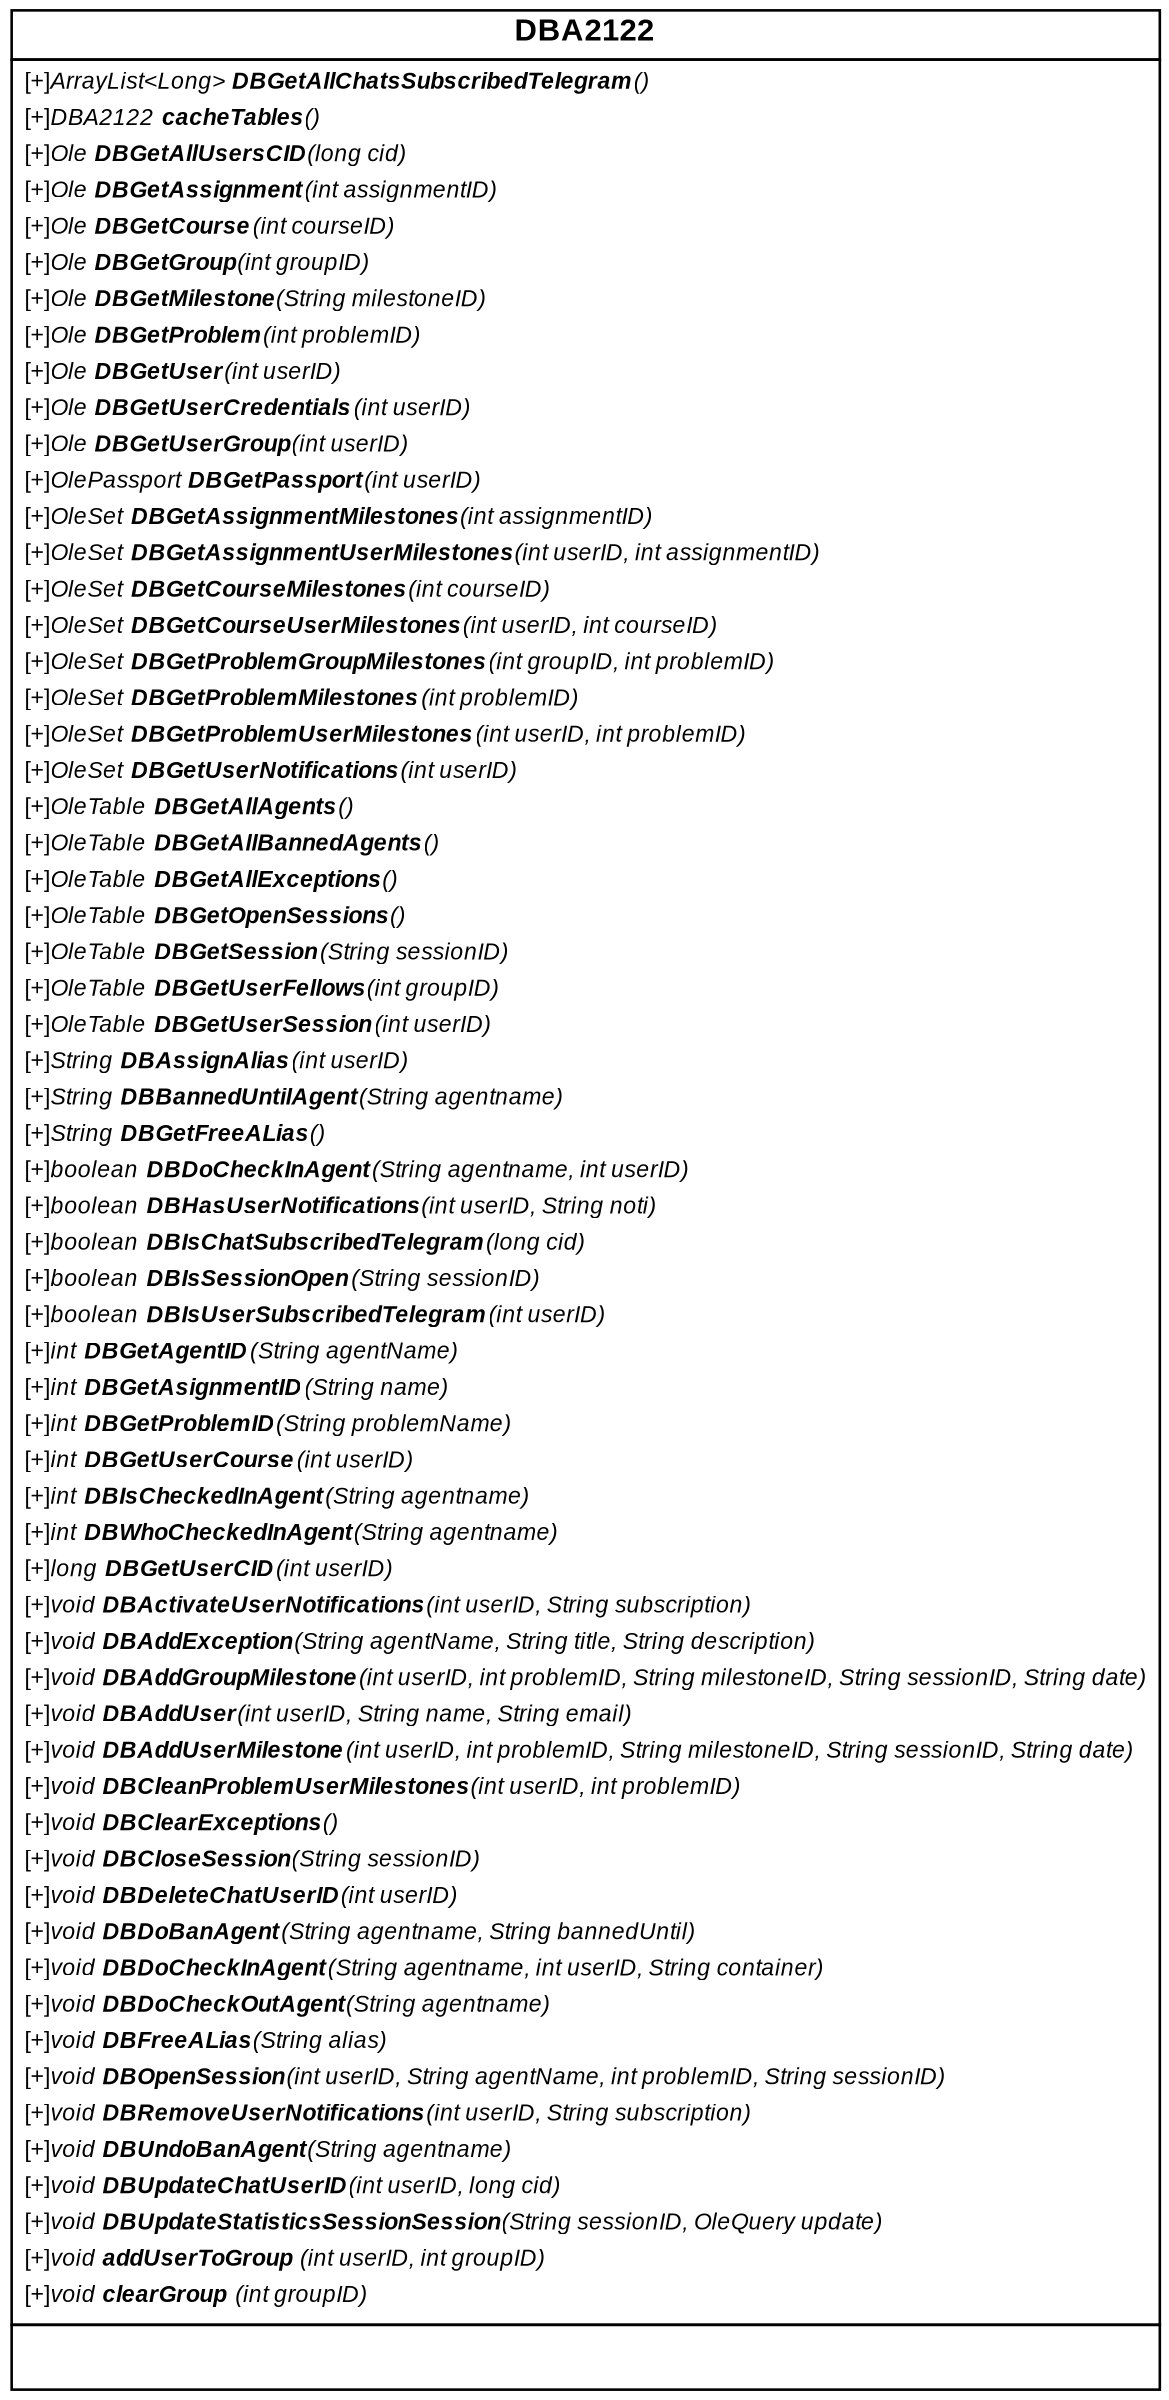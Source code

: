 digraph graphname {
     rankdir="BT"
dpi=600
ratio="fill";
 size="11,16!";
 margin=0;
DBA2122 DBA2122 [shape=plain, label=<<table border="0" cellborder="1" cellspacing="0"><tr><td bgcolor="white"><FONT face="Arial" POINT-SIZE="12"><b>DBA2122</b></FONT></td></tr>
<tr><td><table border="0" cellborder="0" cellspacing="0"><tr><td align="left"><FONT face="Arial" POINT-SIZE= "9">[+]<i>ArrayList&lt;Long&gt; <b>DBGetAllChatsSubscribedTelegram</b>()</i></FONT></td></tr>
<tr><td align="left"><FONT face="Arial" POINT-SIZE= "9">[+]<i>DBA2122 <b>cacheTables</b>()</i></FONT></td></tr>
<tr><td align="left"><FONT face="Arial" POINT-SIZE= "9">[+]<i>Ole <b>DBGetAllUsersCID</b>(long cid)</i></FONT></td></tr>
<tr><td align="left"><FONT face="Arial" POINT-SIZE= "9">[+]<i>Ole <b>DBGetAssignment</b>(int assignmentID)</i></FONT></td></tr>
<tr><td align="left"><FONT face="Arial" POINT-SIZE= "9">[+]<i>Ole <b>DBGetCourse</b>(int courseID)</i></FONT></td></tr>
<tr><td align="left"><FONT face="Arial" POINT-SIZE= "9">[+]<i>Ole <b>DBGetGroup</b>(int groupID)</i></FONT></td></tr>
<tr><td align="left"><FONT face="Arial" POINT-SIZE= "9">[+]<i>Ole <b>DBGetMilestone</b>(String milestoneID)</i></FONT></td></tr>
<tr><td align="left"><FONT face="Arial" POINT-SIZE= "9">[+]<i>Ole <b>DBGetProblem</b>(int problemID)</i></FONT></td></tr>
<tr><td align="left"><FONT face="Arial" POINT-SIZE= "9">[+]<i>Ole <b>DBGetUser</b>(int userID)</i></FONT></td></tr>
<tr><td align="left"><FONT face="Arial" POINT-SIZE= "9">[+]<i>Ole <b>DBGetUserCredentials</b>(int userID)</i></FONT></td></tr>
<tr><td align="left"><FONT face="Arial" POINT-SIZE= "9">[+]<i>Ole <b>DBGetUserGroup</b>(int userID)</i></FONT></td></tr>
<tr><td align="left"><FONT face="Arial" POINT-SIZE= "9">[+]<i>OlePassport <b>DBGetPassport</b>(int userID)</i></FONT></td></tr>
<tr><td align="left"><FONT face="Arial" POINT-SIZE= "9">[+]<i>OleSet <b>DBGetAssignmentMilestones</b>(int assignmentID)</i></FONT></td></tr>
<tr><td align="left"><FONT face="Arial" POINT-SIZE= "9">[+]<i>OleSet <b>DBGetAssignmentUserMilestones</b>(int userID, int assignmentID)</i></FONT></td></tr>
<tr><td align="left"><FONT face="Arial" POINT-SIZE= "9">[+]<i>OleSet <b>DBGetCourseMilestones</b>(int courseID)</i></FONT></td></tr>
<tr><td align="left"><FONT face="Arial" POINT-SIZE= "9">[+]<i>OleSet <b>DBGetCourseUserMilestones</b>(int userID, int courseID)</i></FONT></td></tr>
<tr><td align="left"><FONT face="Arial" POINT-SIZE= "9">[+]<i>OleSet <b>DBGetProblemGroupMilestones</b>(int groupID, int problemID)</i></FONT></td></tr>
<tr><td align="left"><FONT face="Arial" POINT-SIZE= "9">[+]<i>OleSet <b>DBGetProblemMilestones</b>(int problemID)</i></FONT></td></tr>
<tr><td align="left"><FONT face="Arial" POINT-SIZE= "9">[+]<i>OleSet <b>DBGetProblemUserMilestones</b>(int userID, int problemID)</i></FONT></td></tr>
<tr><td align="left"><FONT face="Arial" POINT-SIZE= "9">[+]<i>OleSet <b>DBGetUserNotifications</b>(int userID)</i></FONT></td></tr>
<tr><td align="left"><FONT face="Arial" POINT-SIZE= "9">[+]<i>OleTable <b>DBGetAllAgents</b>()</i></FONT></td></tr>
<tr><td align="left"><FONT face="Arial" POINT-SIZE= "9">[+]<i>OleTable <b>DBGetAllBannedAgents</b>()</i></FONT></td></tr>
<tr><td align="left"><FONT face="Arial" POINT-SIZE= "9">[+]<i>OleTable <b>DBGetAllExceptions</b>()</i></FONT></td></tr>
<tr><td align="left"><FONT face="Arial" POINT-SIZE= "9">[+]<i>OleTable <b>DBGetOpenSessions</b>()</i></FONT></td></tr>
<tr><td align="left"><FONT face="Arial" POINT-SIZE= "9">[+]<i>OleTable <b>DBGetSession</b>(String sessionID)</i></FONT></td></tr>
<tr><td align="left"><FONT face="Arial" POINT-SIZE= "9">[+]<i>OleTable <b>DBGetUserFellows</b>(int groupID)</i></FONT></td></tr>
<tr><td align="left"><FONT face="Arial" POINT-SIZE= "9">[+]<i>OleTable <b>DBGetUserSession</b>(int userID)</i></FONT></td></tr>
<tr><td align="left"><FONT face="Arial" POINT-SIZE= "9">[+]<i>String <b>DBAssignAlias</b>(int userID)</i></FONT></td></tr>
<tr><td align="left"><FONT face="Arial" POINT-SIZE= "9">[+]<i>String <b>DBBannedUntilAgent</b>(String agentname)</i></FONT></td></tr>
<tr><td align="left"><FONT face="Arial" POINT-SIZE= "9">[+]<i>String <b>DBGetFreeALias</b>()</i></FONT></td></tr>
<tr><td align="left"><FONT face="Arial" POINT-SIZE= "9">[+]<i>boolean <b>DBDoCheckInAgent</b>(String agentname, int userID)</i></FONT></td></tr>
<tr><td align="left"><FONT face="Arial" POINT-SIZE= "9">[+]<i>boolean <b>DBHasUserNotifications</b>(int userID, String noti)</i></FONT></td></tr>
<tr><td align="left"><FONT face="Arial" POINT-SIZE= "9">[+]<i>boolean <b>DBIsChatSubscribedTelegram</b>(long cid)</i></FONT></td></tr>
<tr><td align="left"><FONT face="Arial" POINT-SIZE= "9">[+]<i>boolean <b>DBIsSessionOpen</b>(String sessionID)</i></FONT></td></tr>
<tr><td align="left"><FONT face="Arial" POINT-SIZE= "9">[+]<i>boolean <b>DBIsUserSubscribedTelegram</b>(int userID)</i></FONT></td></tr>
<tr><td align="left"><FONT face="Arial" POINT-SIZE= "9">[+]<i>int <b>DBGetAgentID</b>(String agentName)</i></FONT></td></tr>
<tr><td align="left"><FONT face="Arial" POINT-SIZE= "9">[+]<i>int <b>DBGetAsignmentID</b>(String name)</i></FONT></td></tr>
<tr><td align="left"><FONT face="Arial" POINT-SIZE= "9">[+]<i>int <b>DBGetProblemID</b>(String problemName)</i></FONT></td></tr>
<tr><td align="left"><FONT face="Arial" POINT-SIZE= "9">[+]<i>int <b>DBGetUserCourse</b>(int userID)</i></FONT></td></tr>
<tr><td align="left"><FONT face="Arial" POINT-SIZE= "9">[+]<i>int <b>DBIsCheckedInAgent</b>(String agentname)</i></FONT></td></tr>
<tr><td align="left"><FONT face="Arial" POINT-SIZE= "9">[+]<i>int <b>DBWhoCheckedInAgent</b>(String agentname)</i></FONT></td></tr>
<tr><td align="left"><FONT face="Arial" POINT-SIZE= "9">[+]<i>long <b>DBGetUserCID</b>(int userID)</i></FONT></td></tr>
<tr><td align="left"><FONT face="Arial" POINT-SIZE= "9">[+]<i>void <b>DBActivateUserNotifications</b>(int userID, String subscription)</i></FONT></td></tr>
<tr><td align="left"><FONT face="Arial" POINT-SIZE= "9">[+]<i>void <b>DBAddException</b>(String agentName, String title, String description)</i></FONT></td></tr>
<tr><td align="left"><FONT face="Arial" POINT-SIZE= "9">[+]<i>void <b>DBAddGroupMilestone</b>(int userID, int problemID, String milestoneID, String sessionID, String date)</i></FONT></td></tr>
<tr><td align="left"><FONT face="Arial" POINT-SIZE= "9">[+]<i>void <b>DBAddUser</b>(int userID, String name, String email)</i></FONT></td></tr>
<tr><td align="left"><FONT face="Arial" POINT-SIZE= "9">[+]<i>void <b>DBAddUserMilestone</b>(int userID, int problemID, String milestoneID, String sessionID, String date)</i></FONT></td></tr>
<tr><td align="left"><FONT face="Arial" POINT-SIZE= "9">[+]<i>void <b>DBCleanProblemUserMilestones</b>(int userID, int problemID)</i></FONT></td></tr>
<tr><td align="left"><FONT face="Arial" POINT-SIZE= "9">[+]<i>void <b>DBClearExceptions</b>()</i></FONT></td></tr>
<tr><td align="left"><FONT face="Arial" POINT-SIZE= "9">[+]<i>void <b>DBCloseSession</b>(String sessionID)</i></FONT></td></tr>
<tr><td align="left"><FONT face="Arial" POINT-SIZE= "9">[+]<i>void <b>DBDeleteChatUserID</b>(int userID)</i></FONT></td></tr>
<tr><td align="left"><FONT face="Arial" POINT-SIZE= "9">[+]<i>void <b>DBDoBanAgent</b>(String agentname, String bannedUntil)</i></FONT></td></tr>
<tr><td align="left"><FONT face="Arial" POINT-SIZE= "9">[+]<i>void <b>DBDoCheckInAgent</b>(String agentname, int userID, String container)</i></FONT></td></tr>
<tr><td align="left"><FONT face="Arial" POINT-SIZE= "9">[+]<i>void <b>DBDoCheckOutAgent</b>(String agentname)</i></FONT></td></tr>
<tr><td align="left"><FONT face="Arial" POINT-SIZE= "9">[+]<i>void <b>DBFreeALias</b>(String alias)</i></FONT></td></tr>
<tr><td align="left"><FONT face="Arial" POINT-SIZE= "9">[+]<i>void <b>DBOpenSession</b>(int userID, String agentName, int problemID, String sessionID)</i></FONT></td></tr>
<tr><td align="left"><FONT face="Arial" POINT-SIZE= "9">[+]<i>void <b>DBRemoveUserNotifications</b>(int userID, String subscription)</i></FONT></td></tr>
<tr><td align="left"><FONT face="Arial" POINT-SIZE= "9">[+]<i>void <b>DBUndoBanAgent</b>(String agentname)</i></FONT></td></tr>
<tr><td align="left"><FONT face="Arial" POINT-SIZE= "9">[+]<i>void <b>DBUpdateChatUserID</b>(int userID, long cid)</i></FONT></td></tr>
<tr><td align="left"><FONT face="Arial" POINT-SIZE= "9">[+]<i>void <b>DBUpdateStatisticsSessionSession</b>(String sessionID, OleQuery update)</i></FONT></td></tr>
<tr><td align="left"><FONT face="Arial" POINT-SIZE= "9">[+]<i>void <b>addUserToGroup</b> (int userID, int groupID)</i></FONT></td></tr>
<tr><td align="left"><FONT face="Arial" POINT-SIZE= "9">[+]<i>void <b>clearGroup</b> (int groupID)</i></FONT></td></tr>
</table></td></tr>
<tr><td><table border="0" cellborder="0" cellspacing="0"><tr><td> </td></tr></table></td></tr>
</table>>]
}
